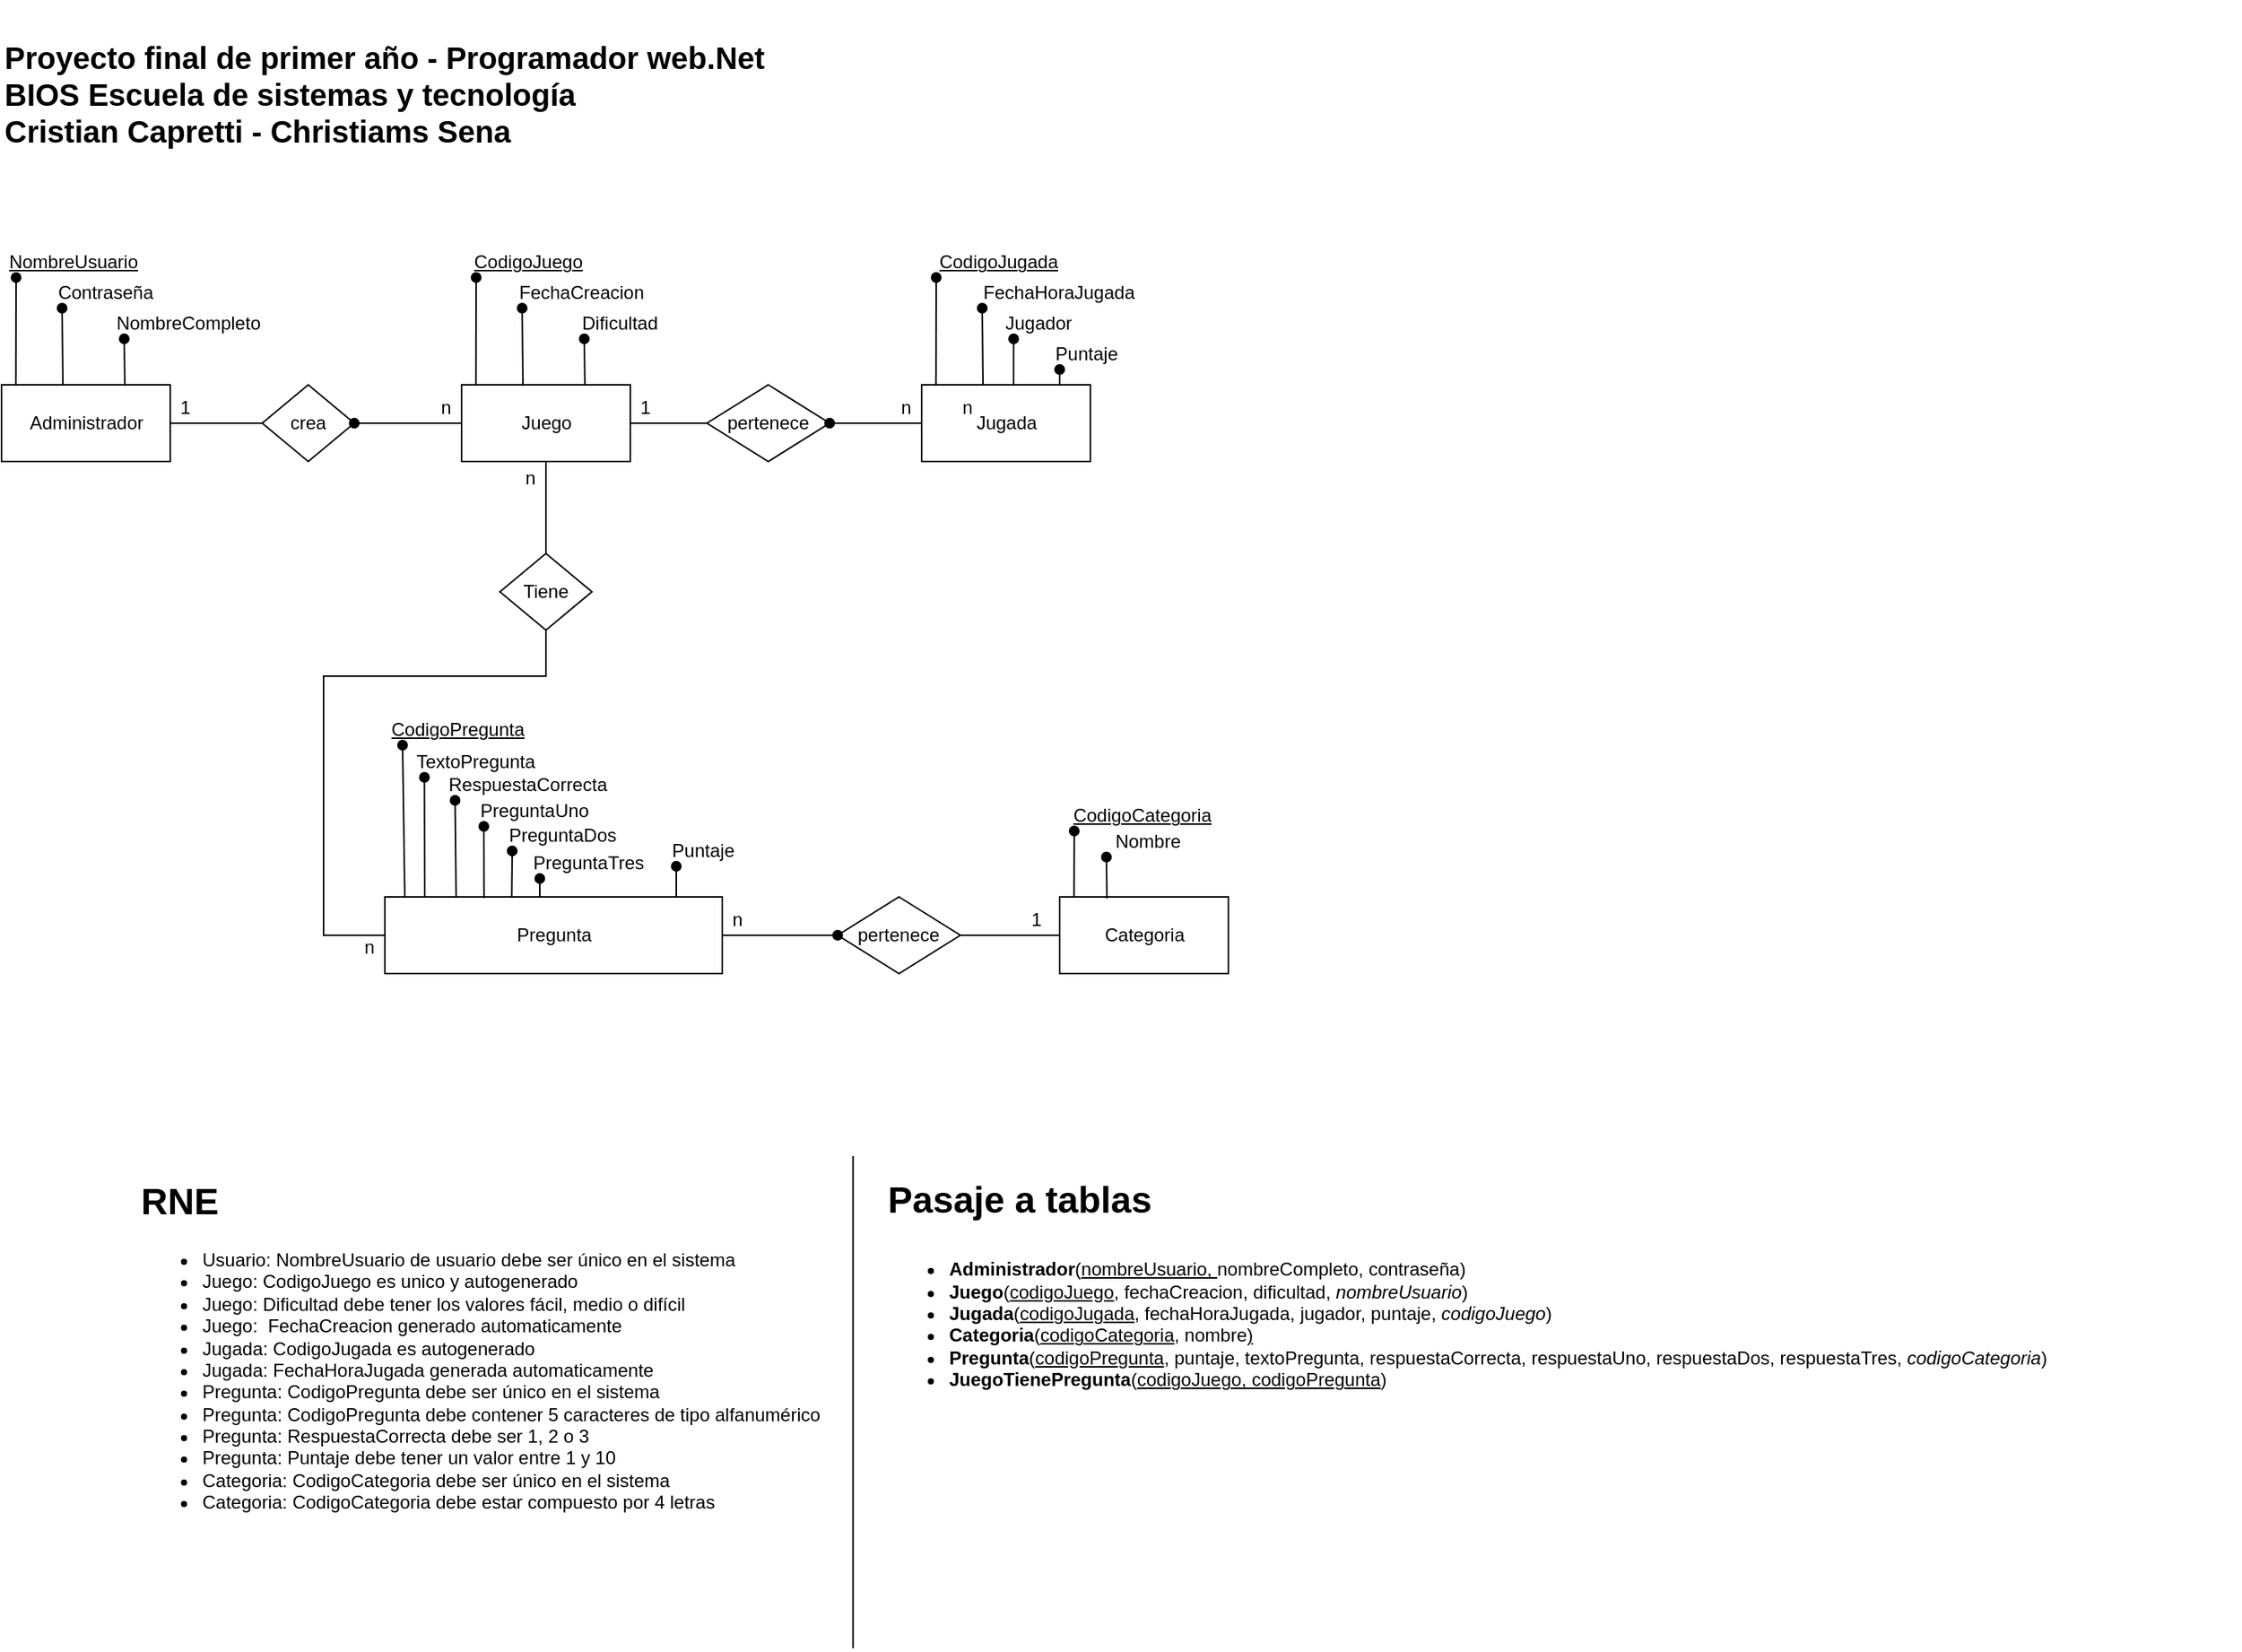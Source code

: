 <mxfile version="21.0.6" type="device"><diagram id="bnQcCAyIEk0VWTEGWCXR" name="Página-1"><mxGraphModel dx="2647" dy="1500" grid="1" gridSize="10" guides="1" tooltips="1" connect="1" arrows="1" fold="1" page="1" pageScale="1" pageWidth="827" pageHeight="1169" math="0" shadow="0"><root><mxCell id="0"/><mxCell id="1" parent="0"/><mxCell id="0Us5_n0Fwg5W0oNB8ZeL-1" value="Administrador" style="html=1;" parent="1" vertex="1"><mxGeometry x="80" y="251" width="110" height="50" as="geometry"/></mxCell><mxCell id="0Us5_n0Fwg5W0oNB8ZeL-6" value="" style="endArrow=oval;html=1;rounded=0;exitX=0.085;exitY=0.007;exitDx=0;exitDy=0;exitPerimeter=0;endFill=1;entryX=0;entryY=1;entryDx=0;entryDy=0;" parent="1" source="0Us5_n0Fwg5W0oNB8ZeL-1" target="0Us5_n0Fwg5W0oNB8ZeL-8" edge="1"><mxGeometry width="50" height="50" relative="1" as="geometry"><mxPoint x="108" y="231" as="sourcePoint"/><mxPoint x="79" y="201" as="targetPoint"/></mxGeometry></mxCell><mxCell id="0Us5_n0Fwg5W0oNB8ZeL-8" value="NombreUsuario" style="text;html=1;strokeColor=none;fillColor=none;align=right;verticalAlign=middle;whiteSpace=wrap;rounded=0;fontStyle=4" parent="1" vertex="1"><mxGeometry x="89.5" y="161" width="80.5" height="20" as="geometry"/></mxCell><mxCell id="0Us5_n0Fwg5W0oNB8ZeL-9" value="" style="endArrow=oval;html=1;rounded=0;endFill=1;entryX=0;entryY=1;entryDx=0;entryDy=0;" parent="1" target="0Us5_n0Fwg5W0oNB8ZeL-10" edge="1"><mxGeometry width="50" height="50" relative="1" as="geometry"><mxPoint x="120" y="251" as="sourcePoint"/><mxPoint x="117" y="201" as="targetPoint"/></mxGeometry></mxCell><mxCell id="0Us5_n0Fwg5W0oNB8ZeL-10" value="Contraseña" style="text;html=1;strokeColor=none;fillColor=none;align=right;verticalAlign=middle;whiteSpace=wrap;rounded=0;" parent="1" vertex="1"><mxGeometry x="119.5" y="181" width="61" height="20" as="geometry"/></mxCell><mxCell id="0Us5_n0Fwg5W0oNB8ZeL-11" value="" style="endArrow=oval;html=1;rounded=0;exitX=0.731;exitY=0.011;exitDx=0;exitDy=0;exitPerimeter=0;endFill=1;entryX=0;entryY=1;entryDx=0;entryDy=0;" parent="1" source="0Us5_n0Fwg5W0oNB8ZeL-1" target="0Us5_n0Fwg5W0oNB8ZeL-12" edge="1"><mxGeometry width="50" height="50" relative="1" as="geometry"><mxPoint x="166.35" y="251.35" as="sourcePoint"/><mxPoint x="166" y="231" as="targetPoint"/></mxGeometry></mxCell><mxCell id="0Us5_n0Fwg5W0oNB8ZeL-12" value="NombreCompleto" style="text;html=1;strokeColor=none;fillColor=none;align=right;verticalAlign=middle;whiteSpace=wrap;rounded=0;" parent="1" vertex="1"><mxGeometry x="160" y="201" width="91" height="20" as="geometry"/></mxCell><mxCell id="0Us5_n0Fwg5W0oNB8ZeL-13" value="Juego" style="html=1;" parent="1" vertex="1"><mxGeometry x="380" y="251" width="110" height="50" as="geometry"/></mxCell><mxCell id="0Us5_n0Fwg5W0oNB8ZeL-14" value="" style="endArrow=oval;html=1;rounded=0;exitX=0.085;exitY=0.007;exitDx=0;exitDy=0;exitPerimeter=0;endFill=1;entryX=0;entryY=1;entryDx=0;entryDy=0;" parent="1" source="0Us5_n0Fwg5W0oNB8ZeL-13" target="0Us5_n0Fwg5W0oNB8ZeL-15" edge="1"><mxGeometry width="50" height="50" relative="1" as="geometry"><mxPoint x="408" y="231" as="sourcePoint"/><mxPoint x="379" y="201" as="targetPoint"/></mxGeometry></mxCell><mxCell id="0Us5_n0Fwg5W0oNB8ZeL-15" value="CodigoJuego" style="text;html=1;strokeColor=none;fillColor=none;align=right;verticalAlign=middle;whiteSpace=wrap;rounded=0;fontStyle=4" parent="1" vertex="1"><mxGeometry x="389.5" y="161" width="70.5" height="20" as="geometry"/></mxCell><mxCell id="0Us5_n0Fwg5W0oNB8ZeL-16" value="" style="endArrow=oval;html=1;rounded=0;endFill=1;entryX=0;entryY=1;entryDx=0;entryDy=0;" parent="1" target="0Us5_n0Fwg5W0oNB8ZeL-17" edge="1"><mxGeometry width="50" height="50" relative="1" as="geometry"><mxPoint x="420" y="251" as="sourcePoint"/><mxPoint x="417" y="201" as="targetPoint"/></mxGeometry></mxCell><mxCell id="0Us5_n0Fwg5W0oNB8ZeL-17" value="FechaCreacion" style="text;html=1;strokeColor=none;fillColor=none;align=right;verticalAlign=middle;whiteSpace=wrap;rounded=0;" parent="1" vertex="1"><mxGeometry x="419.5" y="181" width="80.5" height="20" as="geometry"/></mxCell><mxCell id="0Us5_n0Fwg5W0oNB8ZeL-18" value="" style="endArrow=oval;html=1;rounded=0;exitX=0.731;exitY=0.011;exitDx=0;exitDy=0;exitPerimeter=0;endFill=1;entryX=0;entryY=1;entryDx=0;entryDy=0;" parent="1" source="0Us5_n0Fwg5W0oNB8ZeL-13" target="0Us5_n0Fwg5W0oNB8ZeL-19" edge="1"><mxGeometry width="50" height="50" relative="1" as="geometry"><mxPoint x="466.35" y="251.35" as="sourcePoint"/><mxPoint x="466" y="231" as="targetPoint"/></mxGeometry></mxCell><mxCell id="0Us5_n0Fwg5W0oNB8ZeL-19" value="Dificultad" style="text;html=1;strokeColor=none;fillColor=none;align=right;verticalAlign=middle;whiteSpace=wrap;rounded=0;" parent="1" vertex="1"><mxGeometry x="460" y="201" width="50" height="20" as="geometry"/></mxCell><mxCell id="0Us5_n0Fwg5W0oNB8ZeL-20" value="Jugada" style="html=1;" parent="1" vertex="1"><mxGeometry x="680" y="251" width="110" height="50" as="geometry"/></mxCell><mxCell id="0Us5_n0Fwg5W0oNB8ZeL-21" value="" style="endArrow=oval;html=1;rounded=0;exitX=0.085;exitY=0.007;exitDx=0;exitDy=0;exitPerimeter=0;endFill=1;entryX=0;entryY=1;entryDx=0;entryDy=0;" parent="1" source="0Us5_n0Fwg5W0oNB8ZeL-20" target="0Us5_n0Fwg5W0oNB8ZeL-22" edge="1"><mxGeometry width="50" height="50" relative="1" as="geometry"><mxPoint x="708" y="231" as="sourcePoint"/><mxPoint x="679" y="201" as="targetPoint"/></mxGeometry></mxCell><mxCell id="0Us5_n0Fwg5W0oNB8ZeL-22" value="CodigoJugada" style="text;html=1;strokeColor=none;fillColor=none;align=right;verticalAlign=middle;whiteSpace=wrap;rounded=0;fontStyle=4" parent="1" vertex="1"><mxGeometry x="689.5" y="161" width="80.5" height="20" as="geometry"/></mxCell><mxCell id="0Us5_n0Fwg5W0oNB8ZeL-23" value="" style="endArrow=oval;html=1;rounded=0;endFill=1;entryX=0;entryY=1;entryDx=0;entryDy=0;" parent="1" target="0Us5_n0Fwg5W0oNB8ZeL-24" edge="1"><mxGeometry width="50" height="50" relative="1" as="geometry"><mxPoint x="720" y="251" as="sourcePoint"/><mxPoint x="717" y="201" as="targetPoint"/></mxGeometry></mxCell><mxCell id="0Us5_n0Fwg5W0oNB8ZeL-24" value="FechaHoraJugada" style="text;html=1;strokeColor=none;fillColor=none;align=right;verticalAlign=middle;whiteSpace=wrap;rounded=0;" parent="1" vertex="1"><mxGeometry x="719.5" y="181" width="100.5" height="20" as="geometry"/></mxCell><mxCell id="0Us5_n0Fwg5W0oNB8ZeL-25" value="" style="endArrow=oval;html=1;rounded=0;exitX=0.545;exitY=-0.011;exitDx=0;exitDy=0;exitPerimeter=0;endFill=1;entryX=0;entryY=1;entryDx=0;entryDy=0;" parent="1" source="0Us5_n0Fwg5W0oNB8ZeL-20" target="0Us5_n0Fwg5W0oNB8ZeL-26" edge="1"><mxGeometry width="50" height="50" relative="1" as="geometry"><mxPoint x="766.35" y="251.35" as="sourcePoint"/><mxPoint x="766" y="231" as="targetPoint"/></mxGeometry></mxCell><mxCell id="0Us5_n0Fwg5W0oNB8ZeL-26" value="Jugador" style="text;html=1;strokeColor=none;fillColor=none;align=right;verticalAlign=middle;whiteSpace=wrap;rounded=0;" parent="1" vertex="1"><mxGeometry x="740" y="201" width="40" height="20" as="geometry"/></mxCell><mxCell id="0Us5_n0Fwg5W0oNB8ZeL-27" value="" style="endArrow=oval;html=1;rounded=0;endFill=1;entryX=0;entryY=1;entryDx=0;entryDy=0;" parent="1" target="0Us5_n0Fwg5W0oNB8ZeL-28" edge="1"><mxGeometry width="50" height="50" relative="1" as="geometry"><mxPoint x="770" y="251" as="sourcePoint"/><mxPoint x="796" y="251" as="targetPoint"/></mxGeometry></mxCell><mxCell id="0Us5_n0Fwg5W0oNB8ZeL-28" value="Puntaje" style="text;html=1;strokeColor=none;fillColor=none;align=right;verticalAlign=middle;whiteSpace=wrap;rounded=0;" parent="1" vertex="1"><mxGeometry x="770" y="221" width="40" height="20" as="geometry"/></mxCell><mxCell id="0Us5_n0Fwg5W0oNB8ZeL-29" value="Pregunta" style="html=1;" parent="1" vertex="1"><mxGeometry x="330" y="585" width="220" height="50" as="geometry"/></mxCell><mxCell id="0Us5_n0Fwg5W0oNB8ZeL-30" value="" style="endArrow=oval;html=1;rounded=0;exitX=0.059;exitY=0.013;exitDx=0;exitDy=0;exitPerimeter=0;endFill=1;entryX=0;entryY=1;entryDx=0;entryDy=0;" parent="1" source="0Us5_n0Fwg5W0oNB8ZeL-29" target="0Us5_n0Fwg5W0oNB8ZeL-31" edge="1"><mxGeometry width="50" height="50" relative="1" as="geometry"><mxPoint x="408" y="565" as="sourcePoint"/><mxPoint x="379" y="535" as="targetPoint"/></mxGeometry></mxCell><mxCell id="0Us5_n0Fwg5W0oNB8ZeL-31" value="CodigoPregunta" style="text;html=1;strokeColor=none;fillColor=none;align=right;verticalAlign=middle;whiteSpace=wrap;rounded=0;fontStyle=4" parent="1" vertex="1"><mxGeometry x="341.5" y="466" width="80.5" height="20" as="geometry"/></mxCell><mxCell id="0Us5_n0Fwg5W0oNB8ZeL-32" value="" style="endArrow=oval;html=1;rounded=0;endFill=1;entryX=0;entryY=1;entryDx=0;entryDy=0;exitX=0.118;exitY=0;exitDx=0;exitDy=0;exitPerimeter=0;" parent="1" source="0Us5_n0Fwg5W0oNB8ZeL-29" target="0Us5_n0Fwg5W0oNB8ZeL-33" edge="1"><mxGeometry width="50" height="50" relative="1" as="geometry"><mxPoint x="420" y="585" as="sourcePoint"/><mxPoint x="417" y="535" as="targetPoint"/></mxGeometry></mxCell><mxCell id="0Us5_n0Fwg5W0oNB8ZeL-33" value="TextoPregunta" style="text;html=1;strokeColor=none;fillColor=none;align=right;verticalAlign=middle;whiteSpace=wrap;rounded=0;" parent="1" vertex="1"><mxGeometry x="355.75" y="487" width="74.25" height="20" as="geometry"/></mxCell><mxCell id="0Us5_n0Fwg5W0oNB8ZeL-34" value="" style="endArrow=oval;html=1;rounded=0;endFill=1;entryX=0;entryY=1;entryDx=0;entryDy=0;exitX=0.294;exitY=0.016;exitDx=0;exitDy=0;exitPerimeter=0;" parent="1" source="0Us5_n0Fwg5W0oNB8ZeL-29" target="0Us5_n0Fwg5W0oNB8ZeL-35" edge="1"><mxGeometry width="50" height="50" relative="1" as="geometry"><mxPoint x="411" y="585" as="sourcePoint"/><mxPoint x="466" y="565" as="targetPoint"/></mxGeometry></mxCell><mxCell id="0Us5_n0Fwg5W0oNB8ZeL-35" value="PreguntaUno" style="text;html=1;strokeColor=none;fillColor=none;align=right;verticalAlign=middle;whiteSpace=wrap;rounded=0;" parent="1" vertex="1"><mxGeometry x="394.5" y="519" width="70" height="20" as="geometry"/></mxCell><mxCell id="0Us5_n0Fwg5W0oNB8ZeL-36" value="" style="endArrow=oval;html=1;rounded=0;endFill=1;entryX=0;entryY=1;entryDx=0;entryDy=0;" parent="1" target="0Us5_n0Fwg5W0oNB8ZeL-37" edge="1"><mxGeometry width="50" height="50" relative="1" as="geometry"><mxPoint x="520" y="585" as="sourcePoint"/><mxPoint x="496" y="585" as="targetPoint"/></mxGeometry></mxCell><mxCell id="0Us5_n0Fwg5W0oNB8ZeL-37" value="Puntaje" style="text;html=1;strokeColor=none;fillColor=none;align=right;verticalAlign=middle;whiteSpace=wrap;rounded=0;" parent="1" vertex="1"><mxGeometry x="520" y="545" width="40" height="20" as="geometry"/></mxCell><mxCell id="0Us5_n0Fwg5W0oNB8ZeL-39" value="" style="endArrow=oval;html=1;rounded=0;endFill=1;entryX=0;entryY=1;entryDx=0;entryDy=0;exitX=0.376;exitY=-0.009;exitDx=0;exitDy=0;exitPerimeter=0;" parent="1" source="0Us5_n0Fwg5W0oNB8ZeL-29" target="0Us5_n0Fwg5W0oNB8ZeL-40" edge="1"><mxGeometry width="50" height="50" relative="1" as="geometry"><mxPoint x="410" y="581" as="sourcePoint"/><mxPoint x="475.5" y="575" as="targetPoint"/></mxGeometry></mxCell><mxCell id="0Us5_n0Fwg5W0oNB8ZeL-40" value="PreguntaDos" style="text;html=1;strokeColor=none;fillColor=none;align=right;verticalAlign=middle;whiteSpace=wrap;rounded=0;" parent="1" vertex="1"><mxGeometry x="413" y="535" width="70" height="20" as="geometry"/></mxCell><mxCell id="0Us5_n0Fwg5W0oNB8ZeL-41" value="" style="endArrow=oval;html=1;rounded=0;endFill=1;entryX=0;entryY=1;entryDx=0;entryDy=0;" parent="1" target="0Us5_n0Fwg5W0oNB8ZeL-42" edge="1"><mxGeometry width="50" height="50" relative="1" as="geometry"><mxPoint x="431" y="585" as="sourcePoint"/><mxPoint x="485.5" y="585" as="targetPoint"/></mxGeometry></mxCell><mxCell id="0Us5_n0Fwg5W0oNB8ZeL-42" value="PreguntaTres" style="text;html=1;strokeColor=none;fillColor=none;align=right;verticalAlign=middle;whiteSpace=wrap;rounded=0;" parent="1" vertex="1"><mxGeometry x="431" y="553" width="70" height="20" as="geometry"/></mxCell><mxCell id="0Us5_n0Fwg5W0oNB8ZeL-43" value="Categoria" style="html=1;" parent="1" vertex="1"><mxGeometry x="770" y="585" width="110" height="50" as="geometry"/></mxCell><mxCell id="0Us5_n0Fwg5W0oNB8ZeL-44" value="" style="endArrow=oval;html=1;rounded=0;exitX=0.085;exitY=0.007;exitDx=0;exitDy=0;exitPerimeter=0;endFill=1;entryX=0;entryY=1;entryDx=0;entryDy=0;" parent="1" source="0Us5_n0Fwg5W0oNB8ZeL-43" target="0Us5_n0Fwg5W0oNB8ZeL-45" edge="1"><mxGeometry width="50" height="50" relative="1" as="geometry"><mxPoint x="798" y="565" as="sourcePoint"/><mxPoint x="769" y="535" as="targetPoint"/></mxGeometry></mxCell><mxCell id="0Us5_n0Fwg5W0oNB8ZeL-45" value="CodigoCategoria" style="text;html=1;strokeColor=none;fillColor=none;align=right;verticalAlign=middle;whiteSpace=wrap;rounded=0;fontStyle=4" parent="1" vertex="1"><mxGeometry x="779.5" y="522" width="90.5" height="20" as="geometry"/></mxCell><mxCell id="0Us5_n0Fwg5W0oNB8ZeL-50" value="crea" style="rhombus;whiteSpace=wrap;html=1;" parent="1" vertex="1"><mxGeometry x="250" y="251" width="60" height="50" as="geometry"/></mxCell><mxCell id="0Us5_n0Fwg5W0oNB8ZeL-51" value="" style="endArrow=none;html=1;rounded=0;exitX=1;exitY=0.5;exitDx=0;exitDy=0;entryX=0;entryY=0.5;entryDx=0;entryDy=0;" parent="1" source="0Us5_n0Fwg5W0oNB8ZeL-1" target="0Us5_n0Fwg5W0oNB8ZeL-50" edge="1"><mxGeometry width="50" height="50" relative="1" as="geometry"><mxPoint x="270" y="381" as="sourcePoint"/><mxPoint x="320" y="331" as="targetPoint"/></mxGeometry></mxCell><mxCell id="0Us5_n0Fwg5W0oNB8ZeL-52" value="" style="endArrow=none;html=1;rounded=0;entryX=0;entryY=0.5;entryDx=0;entryDy=0;startArrow=oval;startFill=1;" parent="1" source="0Us5_n0Fwg5W0oNB8ZeL-50" target="0Us5_n0Fwg5W0oNB8ZeL-13" edge="1"><mxGeometry width="50" height="50" relative="1" as="geometry"><mxPoint x="270" y="381" as="sourcePoint"/><mxPoint x="320" y="331" as="targetPoint"/></mxGeometry></mxCell><mxCell id="0Us5_n0Fwg5W0oNB8ZeL-53" value="1" style="text;html=1;strokeColor=none;fillColor=none;align=center;verticalAlign=middle;whiteSpace=wrap;rounded=0;" parent="1" vertex="1"><mxGeometry x="190" y="261" width="20" height="10" as="geometry"/></mxCell><mxCell id="0Us5_n0Fwg5W0oNB8ZeL-54" value="n" style="text;html=1;strokeColor=none;fillColor=none;align=center;verticalAlign=middle;whiteSpace=wrap;rounded=0;" parent="1" vertex="1"><mxGeometry x="360" y="261" width="20" height="10" as="geometry"/></mxCell><mxCell id="0Us5_n0Fwg5W0oNB8ZeL-55" value="pertenece" style="rhombus;whiteSpace=wrap;html=1;" parent="1" vertex="1"><mxGeometry x="540" y="251" width="80" height="50" as="geometry"/></mxCell><mxCell id="0Us5_n0Fwg5W0oNB8ZeL-56" value="" style="endArrow=none;html=1;rounded=0;exitX=1;exitY=0.5;exitDx=0;exitDy=0;entryX=0;entryY=0.5;entryDx=0;entryDy=0;" parent="1" target="0Us5_n0Fwg5W0oNB8ZeL-55" edge="1"><mxGeometry width="50" height="50" relative="1" as="geometry"><mxPoint x="489.5" y="276" as="sourcePoint"/><mxPoint x="619.5" y="331" as="targetPoint"/></mxGeometry></mxCell><mxCell id="0Us5_n0Fwg5W0oNB8ZeL-57" value="" style="endArrow=none;html=1;rounded=0;startArrow=oval;startFill=1;" parent="1" source="0Us5_n0Fwg5W0oNB8ZeL-55" edge="1"><mxGeometry width="50" height="50" relative="1" as="geometry"><mxPoint x="569.5" y="381" as="sourcePoint"/><mxPoint x="680" y="276" as="targetPoint"/></mxGeometry></mxCell><mxCell id="0Us5_n0Fwg5W0oNB8ZeL-58" value="1" style="text;html=1;strokeColor=none;fillColor=none;align=center;verticalAlign=middle;whiteSpace=wrap;rounded=0;" parent="1" vertex="1"><mxGeometry x="489.5" y="261" width="20" height="10" as="geometry"/></mxCell><mxCell id="0Us5_n0Fwg5W0oNB8ZeL-59" value="n" style="text;html=1;strokeColor=none;fillColor=none;align=center;verticalAlign=middle;whiteSpace=wrap;rounded=0;" parent="1" vertex="1"><mxGeometry x="699.5" y="261" width="20" height="10" as="geometry"/></mxCell><mxCell id="0Us5_n0Fwg5W0oNB8ZeL-60" value="n" style="text;html=1;strokeColor=none;fillColor=none;align=center;verticalAlign=middle;whiteSpace=wrap;rounded=0;" parent="1" vertex="1"><mxGeometry x="660" y="261" width="20" height="10" as="geometry"/></mxCell><mxCell id="0Us5_n0Fwg5W0oNB8ZeL-62" value="pertenece" style="rhombus;whiteSpace=wrap;html=1;" parent="1" vertex="1"><mxGeometry x="625.25" y="585" width="80" height="50" as="geometry"/></mxCell><mxCell id="0Us5_n0Fwg5W0oNB8ZeL-63" value="" style="endArrow=oval;html=1;rounded=0;exitX=1;exitY=0.5;exitDx=0;exitDy=0;entryX=0;entryY=0.5;entryDx=0;entryDy=0;endFill=1;" parent="1" source="0Us5_n0Fwg5W0oNB8ZeL-29" target="0Us5_n0Fwg5W0oNB8ZeL-62" edge="1"><mxGeometry width="50" height="50" relative="1" as="geometry"><mxPoint x="574.75" y="610" as="sourcePoint"/><mxPoint x="704.75" y="665" as="targetPoint"/></mxGeometry></mxCell><mxCell id="0Us5_n0Fwg5W0oNB8ZeL-64" value="" style="endArrow=none;html=1;rounded=0;startArrow=none;startFill=0;entryX=0;entryY=0.5;entryDx=0;entryDy=0;" parent="1" source="0Us5_n0Fwg5W0oNB8ZeL-62" target="0Us5_n0Fwg5W0oNB8ZeL-43" edge="1"><mxGeometry width="50" height="50" relative="1" as="geometry"><mxPoint x="654.75" y="715" as="sourcePoint"/><mxPoint x="765.25" y="610" as="targetPoint"/></mxGeometry></mxCell><mxCell id="0Us5_n0Fwg5W0oNB8ZeL-65" value="n" style="text;html=1;strokeColor=none;fillColor=none;align=center;verticalAlign=middle;whiteSpace=wrap;rounded=0;" parent="1" vertex="1"><mxGeometry x="550" y="595" width="20" height="10" as="geometry"/></mxCell><mxCell id="0Us5_n0Fwg5W0oNB8ZeL-66" value="1" style="text;html=1;strokeColor=none;fillColor=none;align=center;verticalAlign=middle;whiteSpace=wrap;rounded=0;" parent="1" vertex="1"><mxGeometry x="745.25" y="595" width="20" height="10" as="geometry"/></mxCell><mxCell id="dPq689VbGsXJC0V5W28A-1" value="" style="endArrow=oval;html=1;rounded=0;endFill=1;entryX=0;entryY=1;entryDx=0;entryDy=0;exitX=0.28;exitY=0.021;exitDx=0;exitDy=0;exitPerimeter=0;" parent="1" source="0Us5_n0Fwg5W0oNB8ZeL-43" target="dPq689VbGsXJC0V5W28A-2" edge="1"><mxGeometry width="50" height="50" relative="1" as="geometry"><mxPoint x="790" y="581" as="sourcePoint"/><mxPoint x="779" y="545" as="targetPoint"/></mxGeometry></mxCell><mxCell id="dPq689VbGsXJC0V5W28A-2" value="Nombre" style="text;html=1;strokeColor=none;fillColor=none;align=right;verticalAlign=middle;whiteSpace=wrap;rounded=0;" parent="1" vertex="1"><mxGeometry x="800.5" y="539" width="49.5" height="20" as="geometry"/></mxCell><mxCell id="dPq689VbGsXJC0V5W28A-3" value="" style="endArrow=oval;html=1;rounded=0;endFill=1;entryX=0;entryY=1;entryDx=0;entryDy=0;exitX=0.211;exitY=-0.003;exitDx=0;exitDy=0;exitPerimeter=0;" parent="1" source="0Us5_n0Fwg5W0oNB8ZeL-29" target="dPq689VbGsXJC0V5W28A-4" edge="1"><mxGeometry width="50" height="50" relative="1" as="geometry"><mxPoint x="375.96" y="600" as="sourcePoint"/><mxPoint x="437" y="550" as="targetPoint"/></mxGeometry></mxCell><mxCell id="dPq689VbGsXJC0V5W28A-4" value="RespuestaCorrecta" style="text;html=1;strokeColor=none;fillColor=none;align=right;verticalAlign=middle;whiteSpace=wrap;rounded=0;" parent="1" vertex="1"><mxGeometry x="375.75" y="502" width="100.5" height="20" as="geometry"/></mxCell><mxCell id="dPq689VbGsXJC0V5W28A-5" value="Tiene" style="rhombus;whiteSpace=wrap;html=1;" parent="1" vertex="1"><mxGeometry x="405" y="361" width="60" height="50" as="geometry"/></mxCell><mxCell id="dPq689VbGsXJC0V5W28A-6" value="" style="endArrow=none;html=1;rounded=0;exitX=0.5;exitY=1;exitDx=0;exitDy=0;entryX=0.5;entryY=0;entryDx=0;entryDy=0;" parent="1" source="0Us5_n0Fwg5W0oNB8ZeL-13" target="dPq689VbGsXJC0V5W28A-5" edge="1"><mxGeometry width="50" height="50" relative="1" as="geometry"><mxPoint x="340" y="386" as="sourcePoint"/><mxPoint x="470" y="441" as="targetPoint"/></mxGeometry></mxCell><mxCell id="dPq689VbGsXJC0V5W28A-7" value="" style="endArrow=none;html=1;rounded=0;entryX=0;entryY=0.5;entryDx=0;entryDy=0;startArrow=none;startFill=0;exitX=0.5;exitY=1;exitDx=0;exitDy=0;" parent="1" source="dPq689VbGsXJC0V5W28A-5" target="0Us5_n0Fwg5W0oNB8ZeL-29" edge="1"><mxGeometry width="50" height="50" relative="1" as="geometry"><mxPoint x="420" y="491" as="sourcePoint"/><mxPoint x="530" y="386" as="targetPoint"/><Array as="points"><mxPoint x="435" y="441"/><mxPoint x="290" y="441"/><mxPoint x="290" y="610"/></Array></mxGeometry></mxCell><mxCell id="dPq689VbGsXJC0V5W28A-9" value="n" style="text;html=1;strokeColor=none;fillColor=none;align=center;verticalAlign=middle;whiteSpace=wrap;rounded=0;" parent="1" vertex="1"><mxGeometry x="414.75" y="307" width="20" height="10" as="geometry"/></mxCell><mxCell id="dPq689VbGsXJC0V5W28A-11" value="n" style="text;html=1;strokeColor=none;fillColor=none;align=center;verticalAlign=middle;whiteSpace=wrap;rounded=0;" parent="1" vertex="1"><mxGeometry x="310" y="613" width="20" height="10" as="geometry"/></mxCell><mxCell id="dPq689VbGsXJC0V5W28A-12" value="&lt;h1&gt;&lt;span style=&quot;background-color: initial;&quot;&gt;RNE&lt;/span&gt;&lt;/h1&gt;&lt;div&gt;&lt;ul&gt;&lt;li style=&quot;border-color: var(--border-color);&quot;&gt;&lt;span style=&quot;border-color: var(--border-color); background-color: initial;&quot;&gt;Usuario: NombreUsuario de usuario debe ser único en el sistema&lt;/span&gt;&lt;br style=&quot;border-color: var(--border-color);&quot;&gt;&lt;/li&gt;&lt;li style=&quot;border-color: var(--border-color);&quot;&gt;Juego: CodigoJuego es unico y autogenerado&lt;/li&gt;&lt;li style=&quot;border-color: var(--border-color);&quot;&gt;&lt;span style=&quot;background-color: initial;&quot;&gt;Juego: Dificultad debe tener los valores fácil, medio o difícil&lt;/span&gt;&lt;br&gt;&lt;/li&gt;&lt;li style=&quot;border-color: var(--border-color);&quot;&gt;Juego:&amp;nbsp; FechaCreacion generado automaticamente&amp;nbsp;&lt;/li&gt;&lt;li style=&quot;border-color: var(--border-color);&quot;&gt;Jugada: CodigoJugada es autogenerado&lt;/li&gt;&lt;li style=&quot;border-color: var(--border-color);&quot;&gt;&lt;span style=&quot;border-color: var(--border-color); background-color: initial;&quot;&gt;Jugada: FechaHoraJugada generada automaticamente&lt;/span&gt;&lt;/li&gt;&lt;li&gt;&lt;span style=&quot;background-color: initial;&quot;&gt;Pregunta: CodigoPregunta debe ser único en el sistema&lt;/span&gt;&lt;br&gt;&lt;/li&gt;&lt;li&gt;&lt;span style=&quot;background-color: initial;&quot;&gt;Pregunta: CodigoPregunta debe contener 5 caracteres de tipo alfanumérico&lt;/span&gt;&lt;br&gt;&lt;/li&gt;&lt;li&gt;&lt;span style=&quot;background-color: initial;&quot;&gt;Pregunta: RespuestaCorrecta debe ser 1, 2 o 3&lt;/span&gt;&lt;br&gt;&lt;/li&gt;&lt;li&gt;Pregunta: Puntaje debe tener un valor entre 1 y 10&lt;/li&gt;&lt;li style=&quot;border-color: var(--border-color);&quot;&gt;Categoria: CodigoCategoria debe ser único en el sistema&lt;/li&gt;&lt;li style=&quot;border-color: var(--border-color);&quot;&gt;Categoria: CodigoCategoria debe estar compuesto por 4 letras&amp;nbsp;&lt;/li&gt;&lt;/ul&gt;&lt;/div&gt;" style="text;html=1;strokeColor=none;fillColor=none;spacing=5;spacingTop=-20;whiteSpace=wrap;overflow=hidden;rounded=0;" parent="1" vertex="1"><mxGeometry x="166.25" y="764" width="470" height="270" as="geometry"/></mxCell><mxCell id="dPq689VbGsXJC0V5W28A-13" value="" style="endArrow=none;html=1;rounded=0;fontSize=24;" parent="1" edge="1"><mxGeometry width="50" height="50" relative="1" as="geometry"><mxPoint x="635.25" y="1075" as="sourcePoint"/><mxPoint x="635.25" y="754" as="targetPoint"/></mxGeometry></mxCell><mxCell id="dPq689VbGsXJC0V5W28A-14" value="&lt;h1&gt;&lt;font style=&quot;font-size: 24px;&quot;&gt;Pasaje a tablas&lt;/font&gt;&lt;/h1&gt;&lt;ul style=&quot;font-size: 12px;&quot;&gt;&lt;li&gt;&lt;span style=&quot;background-color: initial;&quot;&gt;&lt;b&gt;Administrador&lt;/b&gt;(&lt;u&gt;nombreUsuario, &lt;/u&gt;nombreCompleto, contraseña)&lt;/span&gt;&lt;/li&gt;&lt;li&gt;&lt;span style=&quot;background-color: initial;&quot;&gt;&lt;b&gt;Juego&lt;/b&gt;(&lt;u&gt;codigoJuego&lt;/u&gt;, fechaCreacion, dificultad, &lt;i&gt;nombreUsuario&lt;/i&gt;)&lt;/span&gt;&lt;/li&gt;&lt;li&gt;&lt;b&gt;Jugada&lt;/b&gt;(&lt;u&gt;codigoJugada&lt;/u&gt;, fechaHoraJugada, jugador, puntaje, &lt;i&gt;codigoJuego&lt;/i&gt;)&lt;/li&gt;&lt;li&gt;&lt;b&gt;Categoria&lt;/b&gt;(&lt;u&gt;codigoCategoria&lt;/u&gt;, nombre&lt;u&gt;)&lt;/u&gt;&lt;/li&gt;&lt;li&gt;&lt;b style=&quot;background-color: initial;&quot;&gt;Pregunta&lt;/b&gt;&lt;span style=&quot;background-color: initial;&quot;&gt;(&lt;/span&gt;&lt;u style=&quot;background-color: initial;&quot;&gt;codigoPregunta&lt;/u&gt;&lt;span style=&quot;background-color: initial;&quot;&gt;, puntaje, textoPregunta, respuestaCorrecta, respuestaUno, respuestaDos, respuestaTres, &lt;i&gt;codigoCategoria&lt;/i&gt;)&lt;/span&gt;&lt;br&gt;&lt;/li&gt;&lt;li&gt;&lt;b&gt;JuegoTienePregunta&lt;/b&gt;(&lt;u&gt;codigoJuego, codigoPregunta&lt;/u&gt;)&lt;/li&gt;&lt;/ul&gt;" style="text;html=1;strokeColor=none;fillColor=none;spacing=5;spacingTop=-20;whiteSpace=wrap;overflow=hidden;rounded=0;fontSize=16;" parent="1" vertex="1"><mxGeometry x="653.25" y="750" width="886.75" height="240" as="geometry"/></mxCell><mxCell id="fsYmCFBHW1VRCopqGNoR-1" value="Proyecto final de primer año - Programador web.Net&lt;br style=&quot;font-size: 20px;&quot;&gt;BIOS Escuela de sistemas y tecnología&lt;br style=&quot;font-size: 20px;&quot;&gt;Cristian Capretti - Christiams Sena" style="text;html=1;strokeColor=none;fillColor=none;align=left;verticalAlign=middle;whiteSpace=wrap;rounded=0;fontStyle=1;fontSize=20;" vertex="1" parent="1"><mxGeometry x="80" width="705" height="121" as="geometry"/></mxCell></root></mxGraphModel></diagram></mxfile>